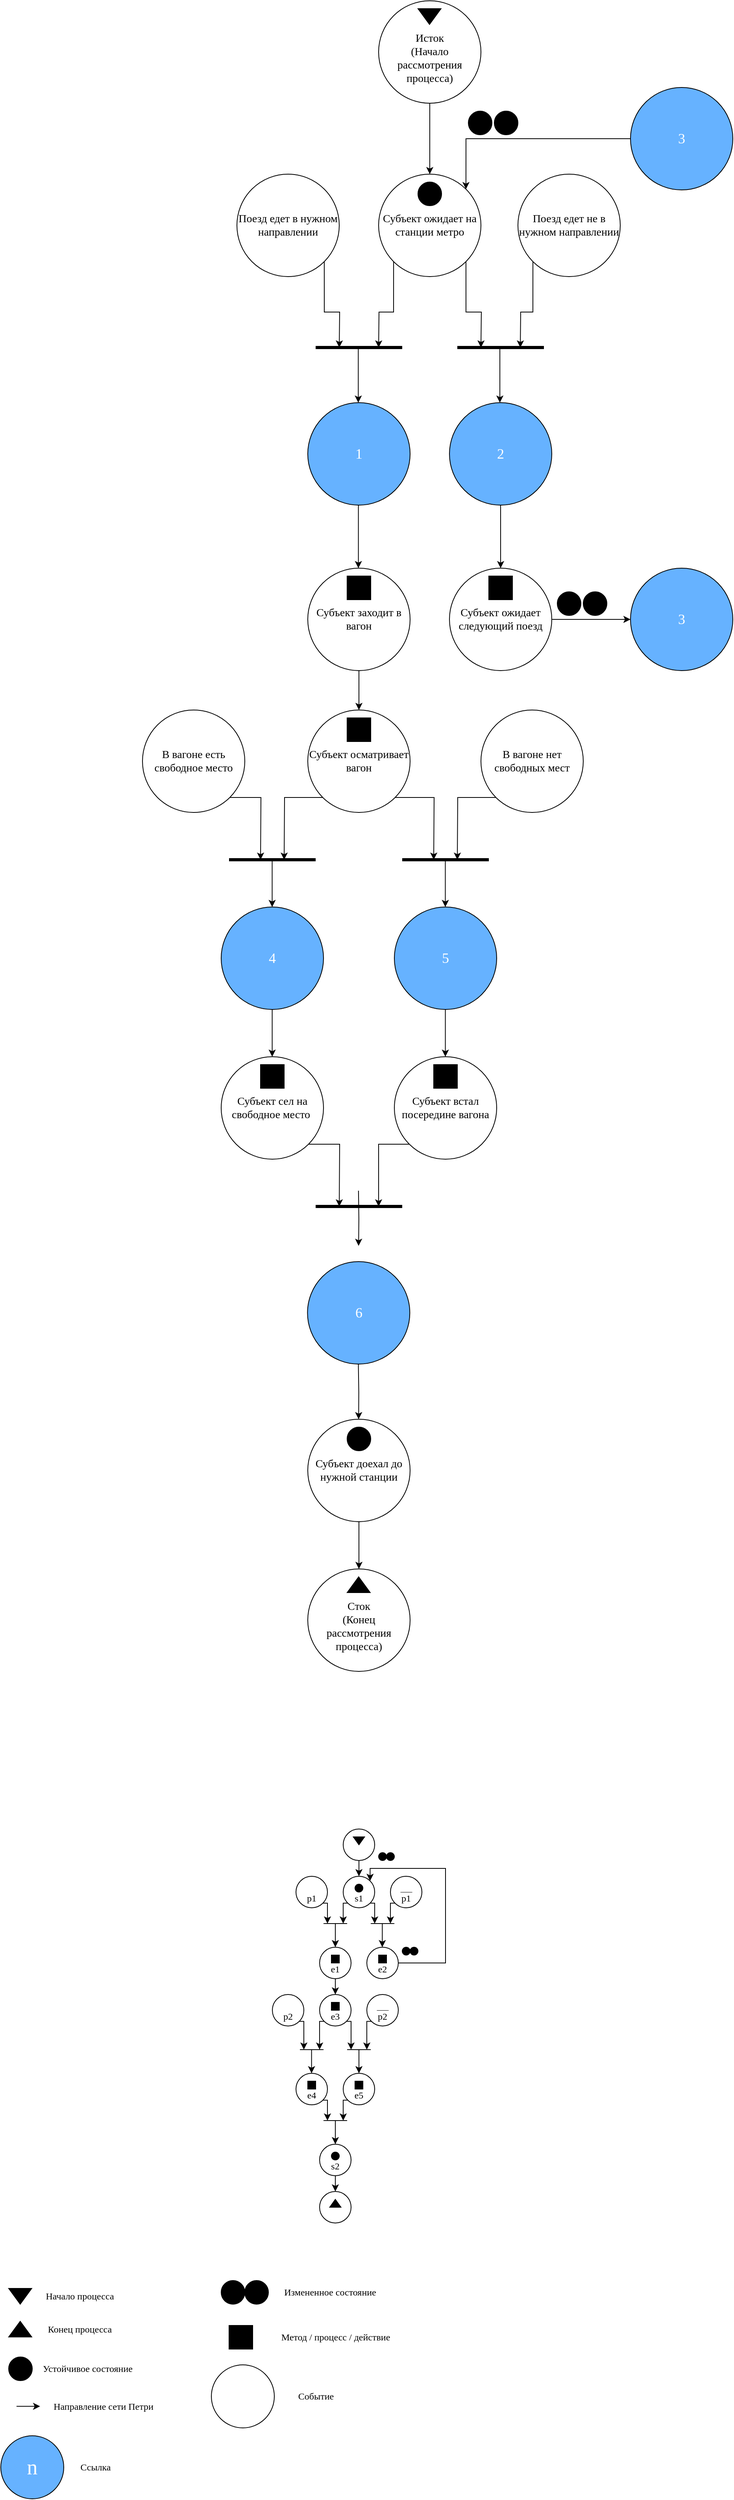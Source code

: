 <mxfile version="23.1.5" type="device">
  <diagram name="Страница — 1" id="tTTT7lDbj0AzXVJ5Z_Ju">
    <mxGraphModel dx="1247" dy="734" grid="1" gridSize="10" guides="1" tooltips="1" connect="1" arrows="1" fold="1" page="1" pageScale="1" pageWidth="827" pageHeight="1169" math="0" shadow="0">
      <root>
        <mxCell id="0" />
        <mxCell id="1" parent="0" />
        <mxCell id="eu__VUVs-O8cIbxZYUX1-4" style="edgeStyle=orthogonalEdgeStyle;rounded=0;orthogonalLoop=1;jettySize=auto;html=1;exitX=0.5;exitY=1;exitDx=0;exitDy=0;" parent="1" source="eu__VUVs-O8cIbxZYUX1-1" edge="1">
          <mxGeometry relative="1" as="geometry">
            <mxPoint x="585" y="250" as="targetPoint" />
          </mxGeometry>
        </mxCell>
        <mxCell id="eu__VUVs-O8cIbxZYUX1-1" value="&lt;font face=&quot;Times New Roman&quot;&gt;&lt;font style=&quot;font-size: 14px;&quot;&gt;&lt;br&gt;Исток&lt;br&gt;(Начало&lt;br&gt;рассмотрения &lt;br&gt;процесса)&lt;/font&gt;&lt;br&gt;&lt;/font&gt;" style="ellipse;whiteSpace=wrap;html=1;aspect=fixed;" parent="1" vertex="1">
          <mxGeometry x="520" y="30" width="130" height="130" as="geometry" />
        </mxCell>
        <mxCell id="eu__VUVs-O8cIbxZYUX1-2" value="" style="triangle;whiteSpace=wrap;html=1;direction=south;strokeColor=default;gradientColor=none;fillColor=#000000;" parent="1" vertex="1">
          <mxGeometry x="570" y="40" width="29.33" height="20" as="geometry" />
        </mxCell>
        <mxCell id="eu__VUVs-O8cIbxZYUX1-56" style="edgeStyle=orthogonalEdgeStyle;rounded=0;orthogonalLoop=1;jettySize=auto;html=1;exitX=0;exitY=1;exitDx=0;exitDy=0;" parent="1" source="eu__VUVs-O8cIbxZYUX1-5" edge="1">
          <mxGeometry relative="1" as="geometry">
            <mxPoint x="520" y="470" as="targetPoint" />
          </mxGeometry>
        </mxCell>
        <mxCell id="eu__VUVs-O8cIbxZYUX1-58" style="edgeStyle=orthogonalEdgeStyle;rounded=0;orthogonalLoop=1;jettySize=auto;html=1;exitX=1;exitY=1;exitDx=0;exitDy=0;" parent="1" source="eu__VUVs-O8cIbxZYUX1-5" edge="1">
          <mxGeometry relative="1" as="geometry">
            <mxPoint x="650" y="470" as="targetPoint" />
          </mxGeometry>
        </mxCell>
        <mxCell id="eu__VUVs-O8cIbxZYUX1-5" value="&lt;font face=&quot;Times New Roman&quot; style=&quot;font-size: 14px;&quot;&gt;Субъект ожидает на станции метро&lt;/font&gt;" style="ellipse;whiteSpace=wrap;html=1;aspect=fixed;" parent="1" vertex="1">
          <mxGeometry x="520" y="250" width="130" height="130" as="geometry" />
        </mxCell>
        <mxCell id="eu__VUVs-O8cIbxZYUX1-6" value="" style="ellipse;whiteSpace=wrap;html=1;aspect=fixed;fillColor=#000000;" parent="1" vertex="1">
          <mxGeometry x="570" y="260" width="30" height="30" as="geometry" />
        </mxCell>
        <mxCell id="eu__VUVs-O8cIbxZYUX1-59" style="edgeStyle=orthogonalEdgeStyle;rounded=0;orthogonalLoop=1;jettySize=auto;html=1;exitX=0;exitY=1;exitDx=0;exitDy=0;" parent="1" source="eu__VUVs-O8cIbxZYUX1-7" edge="1">
          <mxGeometry relative="1" as="geometry">
            <mxPoint x="700" y="470" as="targetPoint" />
          </mxGeometry>
        </mxCell>
        <mxCell id="eu__VUVs-O8cIbxZYUX1-7" value="&lt;font style=&quot;font-size: 14px;&quot; face=&quot;Times New Roman&quot;&gt;Поезд едет не в нужном направлении&lt;/font&gt;" style="ellipse;whiteSpace=wrap;html=1;aspect=fixed;" parent="1" vertex="1">
          <mxGeometry x="697" y="250" width="130" height="130" as="geometry" />
        </mxCell>
        <mxCell id="eu__VUVs-O8cIbxZYUX1-55" style="edgeStyle=orthogonalEdgeStyle;rounded=0;orthogonalLoop=1;jettySize=auto;html=1;exitX=1;exitY=1;exitDx=0;exitDy=0;" parent="1" source="eu__VUVs-O8cIbxZYUX1-8" edge="1">
          <mxGeometry relative="1" as="geometry">
            <mxPoint x="470" y="470" as="targetPoint" />
          </mxGeometry>
        </mxCell>
        <mxCell id="eu__VUVs-O8cIbxZYUX1-8" value="&lt;font style=&quot;font-size: 14px;&quot; face=&quot;Times New Roman&quot;&gt;Поезд едет в нужном направлении&lt;/font&gt;" style="ellipse;whiteSpace=wrap;html=1;aspect=fixed;" parent="1" vertex="1">
          <mxGeometry x="340" y="250" width="130" height="130" as="geometry" />
        </mxCell>
        <mxCell id="eu__VUVs-O8cIbxZYUX1-10" value="" style="endArrow=none;html=1;rounded=0;strokeWidth=4;" parent="1" edge="1">
          <mxGeometry width="50" height="50" relative="1" as="geometry">
            <mxPoint x="440" y="470" as="sourcePoint" />
            <mxPoint x="550" y="470" as="targetPoint" />
            <Array as="points" />
          </mxGeometry>
        </mxCell>
        <mxCell id="eu__VUVs-O8cIbxZYUX1-15" style="edgeStyle=orthogonalEdgeStyle;rounded=0;orthogonalLoop=1;jettySize=auto;html=1;entryX=0.5;entryY=0;entryDx=0;entryDy=0;" parent="1" edge="1">
          <mxGeometry relative="1" as="geometry">
            <mxPoint x="494.18" y="540" as="targetPoint" />
            <mxPoint x="494.18" y="470" as="sourcePoint" />
          </mxGeometry>
        </mxCell>
        <mxCell id="eu__VUVs-O8cIbxZYUX1-17" style="edgeStyle=orthogonalEdgeStyle;rounded=0;orthogonalLoop=1;jettySize=auto;html=1;exitX=0.5;exitY=1;exitDx=0;exitDy=0;" parent="1" source="eu__VUVs-O8cIbxZYUX1-14" edge="1">
          <mxGeometry relative="1" as="geometry">
            <mxPoint x="495" y="930" as="targetPoint" />
          </mxGeometry>
        </mxCell>
        <mxCell id="eu__VUVs-O8cIbxZYUX1-14" value="&lt;font style=&quot;font-size: 14px;&quot; face=&quot;Times New Roman&quot;&gt;Субъект заходит в вагон&lt;/font&gt;" style="ellipse;whiteSpace=wrap;html=1;aspect=fixed;" parent="1" vertex="1">
          <mxGeometry x="430" y="750" width="130" height="130" as="geometry" />
        </mxCell>
        <mxCell id="eu__VUVs-O8cIbxZYUX1-16" value="" style="rounded=0;whiteSpace=wrap;html=1;fillColor=#000000;" parent="1" vertex="1">
          <mxGeometry x="480" y="760" width="30" height="30" as="geometry" />
        </mxCell>
        <mxCell id="eu__VUVs-O8cIbxZYUX1-31" style="edgeStyle=orthogonalEdgeStyle;rounded=0;orthogonalLoop=1;jettySize=auto;html=1;exitX=0;exitY=1;exitDx=0;exitDy=0;" parent="1" source="eu__VUVs-O8cIbxZYUX1-19" edge="1">
          <mxGeometry relative="1" as="geometry">
            <mxPoint x="400" y="1120" as="targetPoint" />
          </mxGeometry>
        </mxCell>
        <mxCell id="eu__VUVs-O8cIbxZYUX1-33" style="edgeStyle=orthogonalEdgeStyle;rounded=0;orthogonalLoop=1;jettySize=auto;html=1;exitX=1;exitY=1;exitDx=0;exitDy=0;" parent="1" source="eu__VUVs-O8cIbxZYUX1-19" edge="1">
          <mxGeometry relative="1" as="geometry">
            <mxPoint x="590" y="1120" as="targetPoint" />
          </mxGeometry>
        </mxCell>
        <mxCell id="eu__VUVs-O8cIbxZYUX1-19" value="&lt;font style=&quot;font-size: 14px;&quot; face=&quot;Times New Roman&quot;&gt;Субъект осматривает вагон&lt;/font&gt;" style="ellipse;whiteSpace=wrap;html=1;aspect=fixed;" parent="1" vertex="1">
          <mxGeometry x="430" y="930" width="130" height="130" as="geometry" />
        </mxCell>
        <mxCell id="eu__VUVs-O8cIbxZYUX1-20" value="" style="rounded=0;whiteSpace=wrap;html=1;fillColor=#000000;" parent="1" vertex="1">
          <mxGeometry x="480" y="940" width="30" height="30" as="geometry" />
        </mxCell>
        <mxCell id="eu__VUVs-O8cIbxZYUX1-35" style="edgeStyle=orthogonalEdgeStyle;rounded=0;orthogonalLoop=1;jettySize=auto;html=1;exitX=1;exitY=1;exitDx=0;exitDy=0;" parent="1" source="eu__VUVs-O8cIbxZYUX1-21" edge="1">
          <mxGeometry relative="1" as="geometry">
            <mxPoint x="370" y="1120" as="targetPoint" />
          </mxGeometry>
        </mxCell>
        <mxCell id="eu__VUVs-O8cIbxZYUX1-21" value="&lt;font face=&quot;Times New Roman&quot;&gt;&lt;span style=&quot;font-size: 14px;&quot;&gt;В вагоне есть свободное место&lt;/span&gt;&lt;/font&gt;" style="ellipse;whiteSpace=wrap;html=1;aspect=fixed;" parent="1" vertex="1">
          <mxGeometry x="220" y="930" width="130" height="130" as="geometry" />
        </mxCell>
        <mxCell id="eu__VUVs-O8cIbxZYUX1-34" style="edgeStyle=orthogonalEdgeStyle;rounded=0;orthogonalLoop=1;jettySize=auto;html=1;exitX=0;exitY=1;exitDx=0;exitDy=0;" parent="1" source="eu__VUVs-O8cIbxZYUX1-22" edge="1">
          <mxGeometry relative="1" as="geometry">
            <mxPoint x="620" y="1120" as="targetPoint" />
          </mxGeometry>
        </mxCell>
        <mxCell id="eu__VUVs-O8cIbxZYUX1-22" value="&lt;font face=&quot;Times New Roman&quot;&gt;&lt;span style=&quot;font-size: 14px;&quot;&gt;В вагоне нет свободных мест&lt;/span&gt;&lt;/font&gt;" style="ellipse;whiteSpace=wrap;html=1;aspect=fixed;" parent="1" vertex="1">
          <mxGeometry x="650" y="930" width="130" height="130" as="geometry" />
        </mxCell>
        <mxCell id="eu__VUVs-O8cIbxZYUX1-24" value="" style="endArrow=none;html=1;rounded=0;strokeWidth=4;" parent="1" edge="1">
          <mxGeometry width="50" height="50" relative="1" as="geometry">
            <mxPoint x="330" y="1120" as="sourcePoint" />
            <mxPoint x="440" y="1120" as="targetPoint" />
          </mxGeometry>
        </mxCell>
        <mxCell id="eu__VUVs-O8cIbxZYUX1-32" value="" style="endArrow=none;html=1;rounded=0;strokeWidth=4;" parent="1" edge="1">
          <mxGeometry width="50" height="50" relative="1" as="geometry">
            <mxPoint x="550" y="1120" as="sourcePoint" />
            <mxPoint x="660" y="1120" as="targetPoint" />
          </mxGeometry>
        </mxCell>
        <mxCell id="eu__VUVs-O8cIbxZYUX1-38" style="edgeStyle=orthogonalEdgeStyle;rounded=0;orthogonalLoop=1;jettySize=auto;html=1;entryX=0.5;entryY=0;entryDx=0;entryDy=0;" parent="1" edge="1">
          <mxGeometry relative="1" as="geometry">
            <mxPoint x="384.76" y="1180" as="targetPoint" />
            <mxPoint x="384.76" y="1120" as="sourcePoint" />
          </mxGeometry>
        </mxCell>
        <mxCell id="eu__VUVs-O8cIbxZYUX1-49" style="edgeStyle=orthogonalEdgeStyle;rounded=0;orthogonalLoop=1;jettySize=auto;html=1;exitX=1;exitY=1;exitDx=0;exitDy=0;" parent="1" source="eu__VUVs-O8cIbxZYUX1-36" edge="1">
          <mxGeometry relative="1" as="geometry">
            <mxPoint x="470" y="1560" as="targetPoint" />
          </mxGeometry>
        </mxCell>
        <mxCell id="eu__VUVs-O8cIbxZYUX1-36" value="&lt;font face=&quot;Times New Roman&quot;&gt;&lt;span style=&quot;font-size: 14px;&quot;&gt;Субъект сел на свободное место&amp;nbsp;&lt;/span&gt;&lt;/font&gt;" style="ellipse;whiteSpace=wrap;html=1;aspect=fixed;" parent="1" vertex="1">
          <mxGeometry x="320" y="1370" width="130" height="130" as="geometry" />
        </mxCell>
        <mxCell id="eu__VUVs-O8cIbxZYUX1-48" style="edgeStyle=orthogonalEdgeStyle;rounded=0;orthogonalLoop=1;jettySize=auto;html=1;exitX=0;exitY=1;exitDx=0;exitDy=0;" parent="1" source="eu__VUVs-O8cIbxZYUX1-40" edge="1">
          <mxGeometry relative="1" as="geometry">
            <mxPoint x="520" y="1560" as="targetPoint" />
          </mxGeometry>
        </mxCell>
        <mxCell id="eu__VUVs-O8cIbxZYUX1-40" value="&lt;font face=&quot;Times New Roman&quot;&gt;&lt;span style=&quot;font-size: 14px;&quot;&gt;Субъект встал посередине вагона&lt;/span&gt;&lt;/font&gt;" style="ellipse;whiteSpace=wrap;html=1;aspect=fixed;" parent="1" vertex="1">
          <mxGeometry x="540" y="1370" width="130" height="130" as="geometry" />
        </mxCell>
        <mxCell id="eu__VUVs-O8cIbxZYUX1-42" value="" style="rounded=0;whiteSpace=wrap;html=1;fillColor=#000000;" parent="1" vertex="1">
          <mxGeometry x="370" y="1380" width="30" height="30" as="geometry" />
        </mxCell>
        <mxCell id="eu__VUVs-O8cIbxZYUX1-43" value="" style="rounded=0;whiteSpace=wrap;html=1;fillColor=#000000;" parent="1" vertex="1">
          <mxGeometry x="590" y="1380" width="30" height="30" as="geometry" />
        </mxCell>
        <mxCell id="eu__VUVs-O8cIbxZYUX1-53" style="edgeStyle=orthogonalEdgeStyle;rounded=0;orthogonalLoop=1;jettySize=auto;html=1;exitX=0.5;exitY=1;exitDx=0;exitDy=0;entryX=0.5;entryY=0;entryDx=0;entryDy=0;" parent="1" source="eu__VUVs-O8cIbxZYUX1-44" target="eu__VUVs-O8cIbxZYUX1-52" edge="1">
          <mxGeometry relative="1" as="geometry" />
        </mxCell>
        <mxCell id="eu__VUVs-O8cIbxZYUX1-44" value="&lt;font face=&quot;Times New Roman&quot;&gt;&lt;span style=&quot;font-size: 14px;&quot;&gt;Субъект доехал до нужной станции&lt;/span&gt;&lt;/font&gt;" style="ellipse;whiteSpace=wrap;html=1;aspect=fixed;" parent="1" vertex="1">
          <mxGeometry x="430" y="1830" width="130" height="130" as="geometry" />
        </mxCell>
        <mxCell id="eu__VUVs-O8cIbxZYUX1-47" value="" style="endArrow=none;html=1;rounded=0;strokeWidth=4;" parent="1" edge="1">
          <mxGeometry width="50" height="50" relative="1" as="geometry">
            <mxPoint x="440" y="1560" as="sourcePoint" />
            <mxPoint x="550" y="1560" as="targetPoint" />
            <Array as="points" />
          </mxGeometry>
        </mxCell>
        <mxCell id="eu__VUVs-O8cIbxZYUX1-51" value="" style="ellipse;whiteSpace=wrap;html=1;aspect=fixed;fillColor=#000000;" parent="1" vertex="1">
          <mxGeometry x="480" y="1840" width="30" height="30" as="geometry" />
        </mxCell>
        <mxCell id="eu__VUVs-O8cIbxZYUX1-52" value="&lt;font face=&quot;Times New Roman&quot;&gt;&lt;font style=&quot;font-size: 14px;&quot;&gt;&lt;br&gt;Сток&lt;br&gt;(Конец&lt;br&gt;рассмотрения &lt;br&gt;процесса)&lt;/font&gt;&lt;br&gt;&lt;/font&gt;" style="ellipse;whiteSpace=wrap;html=1;aspect=fixed;" parent="1" vertex="1">
          <mxGeometry x="430" y="2020" width="130" height="130" as="geometry" />
        </mxCell>
        <mxCell id="eu__VUVs-O8cIbxZYUX1-54" value="" style="triangle;whiteSpace=wrap;html=1;direction=west;strokeColor=default;gradientColor=none;fillColor=#000000;rotation=90;" parent="1" vertex="1">
          <mxGeometry x="484.665" y="2025.335" width="20" height="29.33" as="geometry" />
        </mxCell>
        <mxCell id="eu__VUVs-O8cIbxZYUX1-57" value="" style="endArrow=none;html=1;rounded=0;strokeWidth=4;" parent="1" edge="1">
          <mxGeometry width="50" height="50" relative="1" as="geometry">
            <mxPoint x="620" y="470" as="sourcePoint" />
            <mxPoint x="730" y="470" as="targetPoint" />
            <Array as="points" />
          </mxGeometry>
        </mxCell>
        <mxCell id="eu__VUVs-O8cIbxZYUX1-61" style="edgeStyle=orthogonalEdgeStyle;rounded=0;orthogonalLoop=1;jettySize=auto;html=1;entryX=0.5;entryY=0;entryDx=0;entryDy=0;" parent="1" edge="1">
          <mxGeometry relative="1" as="geometry">
            <mxPoint x="674.05" y="540.0" as="targetPoint" />
            <mxPoint x="674.05" y="470" as="sourcePoint" />
          </mxGeometry>
        </mxCell>
        <mxCell id="8ZdpIB1KfxX4hMsNmirL-13" style="edgeStyle=orthogonalEdgeStyle;rounded=0;orthogonalLoop=1;jettySize=auto;html=1;exitX=1;exitY=0.5;exitDx=0;exitDy=0;entryX=0;entryY=0.5;entryDx=0;entryDy=0;" edge="1" parent="1" source="eu__VUVs-O8cIbxZYUX1-60" target="8ZdpIB1KfxX4hMsNmirL-12">
          <mxGeometry relative="1" as="geometry" />
        </mxCell>
        <mxCell id="eu__VUVs-O8cIbxZYUX1-60" value="&lt;font face=&quot;Times New Roman&quot;&gt;&lt;span style=&quot;font-size: 14px;&quot;&gt;Субъект ожидает следующий поезд&lt;/span&gt;&lt;/font&gt;" style="ellipse;whiteSpace=wrap;html=1;aspect=fixed;" parent="1" vertex="1">
          <mxGeometry x="610" y="750" width="130" height="130" as="geometry" />
        </mxCell>
        <mxCell id="eu__VUVs-O8cIbxZYUX1-62" value="" style="rounded=0;whiteSpace=wrap;html=1;fillColor=#000000;" parent="1" vertex="1">
          <mxGeometry x="660" y="760" width="30" height="30" as="geometry" />
        </mxCell>
        <mxCell id="eu__VUVs-O8cIbxZYUX1-65" value="" style="ellipse;whiteSpace=wrap;html=1;aspect=fixed;fillColor=#000000;" parent="1" vertex="1">
          <mxGeometry x="747" y="780" width="30" height="30" as="geometry" />
        </mxCell>
        <mxCell id="eu__VUVs-O8cIbxZYUX1-66" value="" style="ellipse;whiteSpace=wrap;html=1;aspect=fixed;fillColor=#000000;" parent="1" vertex="1">
          <mxGeometry x="780" y="780" width="30" height="30" as="geometry" />
        </mxCell>
        <mxCell id="eu__VUVs-O8cIbxZYUX1-67" value="" style="ellipse;whiteSpace=wrap;html=1;aspect=fixed;fillColor=#000000;" parent="1" vertex="1">
          <mxGeometry x="634" y="170" width="30" height="30" as="geometry" />
        </mxCell>
        <mxCell id="eu__VUVs-O8cIbxZYUX1-68" value="" style="ellipse;whiteSpace=wrap;html=1;aspect=fixed;fillColor=#000000;" parent="1" vertex="1">
          <mxGeometry x="667" y="170" width="30" height="30" as="geometry" />
        </mxCell>
        <mxCell id="eu__VUVs-O8cIbxZYUX1-73" style="edgeStyle=orthogonalEdgeStyle;rounded=0;orthogonalLoop=1;jettySize=auto;html=1;exitX=0.5;exitY=1;exitDx=0;exitDy=0;entryX=0.5;entryY=0;entryDx=0;entryDy=0;" parent="1" source="eu__VUVs-O8cIbxZYUX1-69" target="eu__VUVs-O8cIbxZYUX1-71" edge="1">
          <mxGeometry relative="1" as="geometry" />
        </mxCell>
        <mxCell id="eu__VUVs-O8cIbxZYUX1-69" value="" style="ellipse;whiteSpace=wrap;html=1;aspect=fixed;" parent="1" vertex="1">
          <mxGeometry x="475.02" y="2350" width="40" height="40" as="geometry" />
        </mxCell>
        <mxCell id="eu__VUVs-O8cIbxZYUX1-110" style="edgeStyle=orthogonalEdgeStyle;rounded=0;orthogonalLoop=1;jettySize=auto;html=1;exitX=1;exitY=1;exitDx=0;exitDy=0;" parent="1" source="eu__VUVs-O8cIbxZYUX1-70" edge="1">
          <mxGeometry relative="1" as="geometry">
            <mxPoint x="455.02" y="2470" as="targetPoint" />
          </mxGeometry>
        </mxCell>
        <mxCell id="eu__VUVs-O8cIbxZYUX1-70" value="&lt;font face=&quot;Times New Roman&quot;&gt;&lt;br&gt;p1&lt;/font&gt;" style="ellipse;whiteSpace=wrap;html=1;aspect=fixed;" parent="1" vertex="1">
          <mxGeometry x="415.02" y="2410" width="40" height="40" as="geometry" />
        </mxCell>
        <mxCell id="eu__VUVs-O8cIbxZYUX1-109" style="edgeStyle=orthogonalEdgeStyle;rounded=0;orthogonalLoop=1;jettySize=auto;html=1;exitX=0;exitY=1;exitDx=0;exitDy=0;" parent="1" source="eu__VUVs-O8cIbxZYUX1-71" edge="1">
          <mxGeometry relative="1" as="geometry">
            <mxPoint x="475.02" y="2470" as="targetPoint" />
          </mxGeometry>
        </mxCell>
        <mxCell id="eu__VUVs-O8cIbxZYUX1-113" style="edgeStyle=orthogonalEdgeStyle;rounded=0;orthogonalLoop=1;jettySize=auto;html=1;exitX=1;exitY=1;exitDx=0;exitDy=0;" parent="1" source="eu__VUVs-O8cIbxZYUX1-71" edge="1">
          <mxGeometry relative="1" as="geometry">
            <mxPoint x="515.02" y="2470" as="targetPoint" />
          </mxGeometry>
        </mxCell>
        <mxCell id="eu__VUVs-O8cIbxZYUX1-71" value="&lt;font face=&quot;Times New Roman&quot;&gt;&lt;br&gt;s1&lt;/font&gt;" style="ellipse;whiteSpace=wrap;html=1;aspect=fixed;" parent="1" vertex="1">
          <mxGeometry x="475.02" y="2410" width="40" height="40" as="geometry" />
        </mxCell>
        <mxCell id="eu__VUVs-O8cIbxZYUX1-112" style="edgeStyle=orthogonalEdgeStyle;rounded=0;orthogonalLoop=1;jettySize=auto;html=1;exitX=0;exitY=1;exitDx=0;exitDy=0;" parent="1" source="eu__VUVs-O8cIbxZYUX1-72" edge="1">
          <mxGeometry relative="1" as="geometry">
            <mxPoint x="535.02" y="2470" as="targetPoint" />
          </mxGeometry>
        </mxCell>
        <mxCell id="eu__VUVs-O8cIbxZYUX1-72" value="&lt;font face=&quot;Times New Roman&quot;&gt;&lt;br&gt;p1&lt;/font&gt;" style="ellipse;whiteSpace=wrap;html=1;aspect=fixed;" parent="1" vertex="1">
          <mxGeometry x="535.02" y="2410" width="40" height="40" as="geometry" />
        </mxCell>
        <mxCell id="eu__VUVs-O8cIbxZYUX1-82" style="edgeStyle=orthogonalEdgeStyle;rounded=0;orthogonalLoop=1;jettySize=auto;html=1;exitX=0.5;exitY=0;exitDx=0;exitDy=0;entryX=0.5;entryY=0;entryDx=0;entryDy=0;" parent="1" source="eu__VUVs-O8cIbxZYUX1-74" target="eu__VUVs-O8cIbxZYUX1-74" edge="1">
          <mxGeometry relative="1" as="geometry">
            <mxPoint x="465.02" y="2470" as="targetPoint" />
          </mxGeometry>
        </mxCell>
        <mxCell id="eu__VUVs-O8cIbxZYUX1-99" style="edgeStyle=orthogonalEdgeStyle;rounded=0;orthogonalLoop=1;jettySize=auto;html=1;exitX=0.5;exitY=1;exitDx=0;exitDy=0;" parent="1" source="eu__VUVs-O8cIbxZYUX1-74" edge="1">
          <mxGeometry relative="1" as="geometry">
            <mxPoint x="465.02" y="2560" as="targetPoint" />
          </mxGeometry>
        </mxCell>
        <mxCell id="eu__VUVs-O8cIbxZYUX1-111" style="edgeStyle=orthogonalEdgeStyle;rounded=0;orthogonalLoop=1;jettySize=auto;html=1;entryX=0.5;entryY=0;entryDx=0;entryDy=0;" parent="1" target="eu__VUVs-O8cIbxZYUX1-74" edge="1">
          <mxGeometry relative="1" as="geometry">
            <mxPoint x="464.891" y="2470" as="targetPoint" />
            <mxPoint x="465.02" y="2470" as="sourcePoint" />
          </mxGeometry>
        </mxCell>
        <mxCell id="eu__VUVs-O8cIbxZYUX1-74" value="&lt;br&gt;&lt;font face=&quot;Times New Roman&quot;&gt;e1&lt;/font&gt;" style="ellipse;whiteSpace=wrap;html=1;aspect=fixed;" parent="1" vertex="1">
          <mxGeometry x="445.02" y="2500" width="40" height="40" as="geometry" />
        </mxCell>
        <mxCell id="eu__VUVs-O8cIbxZYUX1-87" style="edgeStyle=orthogonalEdgeStyle;rounded=0;orthogonalLoop=1;jettySize=auto;html=1;exitX=1;exitY=0.5;exitDx=0;exitDy=0;entryX=1;entryY=0;entryDx=0;entryDy=0;" parent="1" source="eu__VUVs-O8cIbxZYUX1-75" target="eu__VUVs-O8cIbxZYUX1-71" edge="1">
          <mxGeometry relative="1" as="geometry">
            <Array as="points">
              <mxPoint x="605.02" y="2520" />
              <mxPoint x="605.02" y="2400" />
              <mxPoint x="509.02" y="2400" />
            </Array>
          </mxGeometry>
        </mxCell>
        <mxCell id="eu__VUVs-O8cIbxZYUX1-75" value="&lt;br&gt;&lt;font face=&quot;Times New Roman&quot;&gt;e2&lt;/font&gt;" style="ellipse;whiteSpace=wrap;html=1;aspect=fixed;" parent="1" vertex="1">
          <mxGeometry x="505.02" y="2500" width="40" height="40" as="geometry" />
        </mxCell>
        <mxCell id="eu__VUVs-O8cIbxZYUX1-76" value="" style="endArrow=none;html=1;rounded=0;" parent="1" edge="1">
          <mxGeometry width="50" height="50" relative="1" as="geometry">
            <mxPoint x="450.02" y="2470" as="sourcePoint" />
            <mxPoint x="480.02" y="2470" as="targetPoint" />
          </mxGeometry>
        </mxCell>
        <mxCell id="eu__VUVs-O8cIbxZYUX1-77" value="" style="endArrow=none;html=1;rounded=0;" parent="1" edge="1">
          <mxGeometry width="50" height="50" relative="1" as="geometry">
            <mxPoint x="510.02" y="2470" as="sourcePoint" />
            <mxPoint x="540.02" y="2470" as="targetPoint" />
          </mxGeometry>
        </mxCell>
        <mxCell id="eu__VUVs-O8cIbxZYUX1-85" style="edgeStyle=orthogonalEdgeStyle;rounded=0;orthogonalLoop=1;jettySize=auto;html=1;entryX=0.5;entryY=0;entryDx=0;entryDy=0;" parent="1" edge="1">
          <mxGeometry relative="1" as="geometry">
            <mxPoint x="524.68" y="2500" as="targetPoint" />
            <mxPoint x="524.68" y="2470" as="sourcePoint" />
            <Array as="points">
              <mxPoint x="524.68" y="2480" />
              <mxPoint x="524.68" y="2480" />
            </Array>
          </mxGeometry>
        </mxCell>
        <mxCell id="eu__VUVs-O8cIbxZYUX1-88" value="" style="ellipse;whiteSpace=wrap;html=1;aspect=fixed;fillColor=#000000;" parent="1" vertex="1">
          <mxGeometry x="520.02" y="2380" width="10" height="10" as="geometry" />
        </mxCell>
        <mxCell id="eu__VUVs-O8cIbxZYUX1-89" value="" style="ellipse;whiteSpace=wrap;html=1;aspect=fixed;fillColor=#000000;" parent="1" vertex="1">
          <mxGeometry x="530.02" y="2380" width="10" height="10" as="geometry" />
        </mxCell>
        <mxCell id="eu__VUVs-O8cIbxZYUX1-97" value="" style="ellipse;whiteSpace=wrap;html=1;aspect=fixed;fillColor=#000000;" parent="1" vertex="1">
          <mxGeometry x="550.02" y="2500" width="10" height="10" as="geometry" />
        </mxCell>
        <mxCell id="eu__VUVs-O8cIbxZYUX1-98" value="" style="ellipse;whiteSpace=wrap;html=1;aspect=fixed;fillColor=#000000;" parent="1" vertex="1">
          <mxGeometry x="560.02" y="2500" width="10" height="10" as="geometry" />
        </mxCell>
        <mxCell id="eu__VUVs-O8cIbxZYUX1-106" style="edgeStyle=orthogonalEdgeStyle;rounded=0;orthogonalLoop=1;jettySize=auto;html=1;exitX=0;exitY=1;exitDx=0;exitDy=0;" parent="1" source="eu__VUVs-O8cIbxZYUX1-100" edge="1">
          <mxGeometry relative="1" as="geometry">
            <mxPoint x="445.02" y="2630" as="targetPoint" />
          </mxGeometry>
        </mxCell>
        <mxCell id="eu__VUVs-O8cIbxZYUX1-114" style="edgeStyle=orthogonalEdgeStyle;rounded=0;orthogonalLoop=1;jettySize=auto;html=1;exitX=1;exitY=1;exitDx=0;exitDy=0;" parent="1" source="eu__VUVs-O8cIbxZYUX1-100" edge="1">
          <mxGeometry relative="1" as="geometry">
            <mxPoint x="485.02" y="2630" as="targetPoint" />
          </mxGeometry>
        </mxCell>
        <mxCell id="eu__VUVs-O8cIbxZYUX1-100" value="&lt;br&gt;&lt;font face=&quot;Times New Roman&quot;&gt;e3&lt;/font&gt;" style="ellipse;whiteSpace=wrap;html=1;aspect=fixed;" parent="1" vertex="1">
          <mxGeometry x="445.02" y="2560" width="40" height="40" as="geometry" />
        </mxCell>
        <mxCell id="eu__VUVs-O8cIbxZYUX1-115" style="edgeStyle=orthogonalEdgeStyle;rounded=0;orthogonalLoop=1;jettySize=auto;html=1;exitX=0;exitY=1;exitDx=0;exitDy=0;" parent="1" source="eu__VUVs-O8cIbxZYUX1-101" edge="1">
          <mxGeometry relative="1" as="geometry">
            <mxPoint x="505.02" y="2630" as="targetPoint" />
          </mxGeometry>
        </mxCell>
        <mxCell id="eu__VUVs-O8cIbxZYUX1-101" value="&lt;br&gt;&lt;font face=&quot;Times New Roman&quot;&gt;p2&lt;/font&gt;" style="ellipse;whiteSpace=wrap;html=1;aspect=fixed;" parent="1" vertex="1">
          <mxGeometry x="505.02" y="2560" width="40" height="40" as="geometry" />
        </mxCell>
        <mxCell id="eu__VUVs-O8cIbxZYUX1-105" style="edgeStyle=orthogonalEdgeStyle;rounded=0;orthogonalLoop=1;jettySize=auto;html=1;exitX=1;exitY=1;exitDx=0;exitDy=0;" parent="1" source="eu__VUVs-O8cIbxZYUX1-102" edge="1">
          <mxGeometry relative="1" as="geometry">
            <mxPoint x="425.02" y="2630" as="targetPoint" />
          </mxGeometry>
        </mxCell>
        <mxCell id="eu__VUVs-O8cIbxZYUX1-102" value="&lt;br&gt;&lt;font face=&quot;Times New Roman&quot;&gt;p2&lt;/font&gt;" style="ellipse;whiteSpace=wrap;html=1;aspect=fixed;" parent="1" vertex="1">
          <mxGeometry x="385.02" y="2560" width="40" height="40" as="geometry" />
        </mxCell>
        <mxCell id="eu__VUVs-O8cIbxZYUX1-103" value="" style="endArrow=none;html=1;rounded=0;" parent="1" edge="1">
          <mxGeometry width="50" height="50" relative="1" as="geometry">
            <mxPoint x="420.02" y="2630" as="sourcePoint" />
            <mxPoint x="450.02" y="2630" as="targetPoint" />
          </mxGeometry>
        </mxCell>
        <mxCell id="eu__VUVs-O8cIbxZYUX1-104" value="" style="endArrow=none;html=1;rounded=0;" parent="1" edge="1">
          <mxGeometry width="50" height="50" relative="1" as="geometry">
            <mxPoint x="480.02" y="2630" as="sourcePoint" />
            <mxPoint x="510.02" y="2630" as="targetPoint" />
          </mxGeometry>
        </mxCell>
        <mxCell id="eu__VUVs-O8cIbxZYUX1-122" style="edgeStyle=orthogonalEdgeStyle;rounded=0;orthogonalLoop=1;jettySize=auto;html=1;exitX=1;exitY=1;exitDx=0;exitDy=0;" parent="1" source="eu__VUVs-O8cIbxZYUX1-116" edge="1">
          <mxGeometry relative="1" as="geometry">
            <mxPoint x="455.02" y="2720" as="targetPoint" />
          </mxGeometry>
        </mxCell>
        <mxCell id="eu__VUVs-O8cIbxZYUX1-116" value="&lt;br&gt;&lt;font face=&quot;Times New Roman&quot;&gt;e4&lt;/font&gt;" style="ellipse;whiteSpace=wrap;html=1;aspect=fixed;" parent="1" vertex="1">
          <mxGeometry x="415.02" y="2660" width="40" height="40" as="geometry" />
        </mxCell>
        <mxCell id="eu__VUVs-O8cIbxZYUX1-118" style="edgeStyle=orthogonalEdgeStyle;rounded=0;orthogonalLoop=1;jettySize=auto;html=1;entryX=0.5;entryY=0;entryDx=0;entryDy=0;" parent="1" target="eu__VUVs-O8cIbxZYUX1-117" edge="1">
          <mxGeometry relative="1" as="geometry">
            <mxPoint x="494.829" y="2630" as="targetPoint" />
            <mxPoint x="495.02" y="2630" as="sourcePoint" />
          </mxGeometry>
        </mxCell>
        <mxCell id="eu__VUVs-O8cIbxZYUX1-121" style="edgeStyle=orthogonalEdgeStyle;rounded=0;orthogonalLoop=1;jettySize=auto;html=1;exitX=0;exitY=1;exitDx=0;exitDy=0;" parent="1" source="eu__VUVs-O8cIbxZYUX1-117" edge="1">
          <mxGeometry relative="1" as="geometry">
            <mxPoint x="475.02" y="2720" as="targetPoint" />
          </mxGeometry>
        </mxCell>
        <mxCell id="eu__VUVs-O8cIbxZYUX1-117" value="&lt;br&gt;&lt;font face=&quot;Times New Roman&quot;&gt;e5&lt;/font&gt;" style="ellipse;whiteSpace=wrap;html=1;aspect=fixed;" parent="1" vertex="1">
          <mxGeometry x="475.02" y="2660" width="40" height="40" as="geometry" />
        </mxCell>
        <mxCell id="eu__VUVs-O8cIbxZYUX1-119" style="edgeStyle=orthogonalEdgeStyle;rounded=0;orthogonalLoop=1;jettySize=auto;html=1;entryX=0.5;entryY=0;entryDx=0;entryDy=0;" parent="1" edge="1">
          <mxGeometry relative="1" as="geometry">
            <mxPoint x="434.81" y="2660" as="targetPoint" />
            <mxPoint x="434.81" y="2630" as="sourcePoint" />
          </mxGeometry>
        </mxCell>
        <mxCell id="eu__VUVs-O8cIbxZYUX1-120" value="" style="endArrow=none;html=1;rounded=0;" parent="1" edge="1">
          <mxGeometry width="50" height="50" relative="1" as="geometry">
            <mxPoint x="450.02" y="2720" as="sourcePoint" />
            <mxPoint x="480.02" y="2720" as="targetPoint" />
          </mxGeometry>
        </mxCell>
        <mxCell id="eu__VUVs-O8cIbxZYUX1-125" style="edgeStyle=orthogonalEdgeStyle;rounded=0;orthogonalLoop=1;jettySize=auto;html=1;entryX=0.5;entryY=0;entryDx=0;entryDy=0;" parent="1" target="eu__VUVs-O8cIbxZYUX1-123" edge="1">
          <mxGeometry relative="1" as="geometry">
            <mxPoint x="465.306" y="2720" as="targetPoint" />
            <mxPoint x="465.02" y="2720" as="sourcePoint" />
          </mxGeometry>
        </mxCell>
        <mxCell id="eu__VUVs-O8cIbxZYUX1-126" style="edgeStyle=orthogonalEdgeStyle;rounded=0;orthogonalLoop=1;jettySize=auto;html=1;exitX=0.5;exitY=1;exitDx=0;exitDy=0;entryX=0.5;entryY=0;entryDx=0;entryDy=0;" parent="1" source="eu__VUVs-O8cIbxZYUX1-123" target="eu__VUVs-O8cIbxZYUX1-124" edge="1">
          <mxGeometry relative="1" as="geometry" />
        </mxCell>
        <mxCell id="eu__VUVs-O8cIbxZYUX1-123" value="&lt;br&gt;&lt;font face=&quot;Times New Roman&quot;&gt;s2&lt;/font&gt;" style="ellipse;whiteSpace=wrap;html=1;aspect=fixed;" parent="1" vertex="1">
          <mxGeometry x="445.02" y="2750" width="40" height="40" as="geometry" />
        </mxCell>
        <mxCell id="eu__VUVs-O8cIbxZYUX1-124" value="" style="ellipse;whiteSpace=wrap;html=1;aspect=fixed;" parent="1" vertex="1">
          <mxGeometry x="445.02" y="2810" width="40" height="40" as="geometry" />
        </mxCell>
        <mxCell id="eu__VUVs-O8cIbxZYUX1-127" value="" style="triangle;whiteSpace=wrap;html=1;direction=south;strokeColor=default;gradientColor=none;fillColor=#000000;" parent="1" vertex="1">
          <mxGeometry x="487.85" y="2360" width="14.33" height="10" as="geometry" />
        </mxCell>
        <mxCell id="eu__VUVs-O8cIbxZYUX1-129" value="" style="triangle;whiteSpace=wrap;html=1;direction=south;strokeColor=default;gradientColor=none;fillColor=#000000;rotation=-180;" parent="1" vertex="1">
          <mxGeometry x="457.85" y="2820" width="14.33" height="10" as="geometry" />
        </mxCell>
        <mxCell id="eu__VUVs-O8cIbxZYUX1-130" value="" style="ellipse;whiteSpace=wrap;html=1;aspect=fixed;fillColor=#000000;" parent="1" vertex="1">
          <mxGeometry x="490.02" y="2420" width="10" height="10" as="geometry" />
        </mxCell>
        <mxCell id="eu__VUVs-O8cIbxZYUX1-132" value="" style="rounded=0;whiteSpace=wrap;html=1;fillColor=#000000;" parent="1" vertex="1">
          <mxGeometry x="460.02" y="2510" width="10" height="10" as="geometry" />
        </mxCell>
        <mxCell id="eu__VUVs-O8cIbxZYUX1-134" value="" style="rounded=0;whiteSpace=wrap;html=1;fillColor=#000000;" parent="1" vertex="1">
          <mxGeometry x="520.02" y="2510" width="10" height="10" as="geometry" />
        </mxCell>
        <mxCell id="eu__VUVs-O8cIbxZYUX1-135" value="" style="rounded=0;whiteSpace=wrap;html=1;fillColor=#000000;" parent="1" vertex="1">
          <mxGeometry x="460.02" y="2570" width="10" height="10" as="geometry" />
        </mxCell>
        <mxCell id="eu__VUVs-O8cIbxZYUX1-136" value="" style="rounded=0;whiteSpace=wrap;html=1;fillColor=#000000;" parent="1" vertex="1">
          <mxGeometry x="430.02" y="2670" width="10" height="10" as="geometry" />
        </mxCell>
        <mxCell id="eu__VUVs-O8cIbxZYUX1-137" value="" style="rounded=0;whiteSpace=wrap;html=1;fillColor=#000000;" parent="1" vertex="1">
          <mxGeometry x="490.01" y="2670" width="10" height="10" as="geometry" />
        </mxCell>
        <mxCell id="eu__VUVs-O8cIbxZYUX1-138" value="" style="ellipse;whiteSpace=wrap;html=1;aspect=fixed;fillColor=#000000;" parent="1" vertex="1">
          <mxGeometry x="460.02" y="2760" width="10" height="10" as="geometry" />
        </mxCell>
        <mxCell id="eu__VUVs-O8cIbxZYUX1-140" value="" style="line;strokeWidth=0.5;html=1;perimeter=backbonePerimeter;points=[];outlineConnect=0;" parent="1" vertex="1">
          <mxGeometry x="547.52" y="2425" width="15" height="10" as="geometry" />
        </mxCell>
        <mxCell id="eu__VUVs-O8cIbxZYUX1-141" value="" style="line;strokeWidth=0.5;html=1;perimeter=backbonePerimeter;points=[];outlineConnect=0;" parent="1" vertex="1">
          <mxGeometry x="517.52" y="2575" width="15" height="10" as="geometry" />
        </mxCell>
        <mxCell id="8ZdpIB1KfxX4hMsNmirL-2" value="" style="ellipse;whiteSpace=wrap;html=1;aspect=fixed;fillColor=#000000;" vertex="1" parent="1">
          <mxGeometry x="320" y="2923" width="30" height="30" as="geometry" />
        </mxCell>
        <mxCell id="8ZdpIB1KfxX4hMsNmirL-3" value="" style="ellipse;whiteSpace=wrap;html=1;aspect=fixed;fillColor=#000000;" vertex="1" parent="1">
          <mxGeometry x="350" y="2923" width="30" height="30" as="geometry" />
        </mxCell>
        <mxCell id="8ZdpIB1KfxX4hMsNmirL-4" value="" style="triangle;whiteSpace=wrap;html=1;direction=west;strokeColor=default;gradientColor=none;fillColor=#000000;rotation=90;" vertex="1" parent="1">
          <mxGeometry x="54.675" y="2970.005" width="20" height="29.33" as="geometry" />
        </mxCell>
        <mxCell id="8ZdpIB1KfxX4hMsNmirL-5" value="" style="triangle;whiteSpace=wrap;html=1;direction=south;strokeColor=default;gradientColor=none;fillColor=#000000;" vertex="1" parent="1">
          <mxGeometry x="50.01" y="2933" width="29.33" height="20" as="geometry" />
        </mxCell>
        <mxCell id="8ZdpIB1KfxX4hMsNmirL-6" value="" style="rounded=0;whiteSpace=wrap;html=1;fillColor=#000000;" vertex="1" parent="1">
          <mxGeometry x="330" y="2980" width="30" height="30" as="geometry" />
        </mxCell>
        <mxCell id="8ZdpIB1KfxX4hMsNmirL-10" style="edgeStyle=orthogonalEdgeStyle;rounded=0;orthogonalLoop=1;jettySize=auto;html=1;exitX=0.5;exitY=1;exitDx=0;exitDy=0;entryX=0.5;entryY=0;entryDx=0;entryDy=0;" edge="1" parent="1">
          <mxGeometry relative="1" as="geometry">
            <mxPoint x="675" y="670" as="sourcePoint" />
            <mxPoint x="675" y="750" as="targetPoint" />
          </mxGeometry>
        </mxCell>
        <mxCell id="8ZdpIB1KfxX4hMsNmirL-7" value="&lt;font color=&quot;#ffffff&quot; face=&quot;Times New Roman&quot; style=&quot;font-size: 18px;&quot;&gt;1&lt;/font&gt;" style="ellipse;whiteSpace=wrap;html=1;aspect=fixed;fillColor=#66B2FF;" vertex="1" parent="1">
          <mxGeometry x="430" y="540" width="130" height="130" as="geometry" />
        </mxCell>
        <mxCell id="8ZdpIB1KfxX4hMsNmirL-11" style="edgeStyle=orthogonalEdgeStyle;rounded=0;orthogonalLoop=1;jettySize=auto;html=1;exitX=0.5;exitY=1;exitDx=0;exitDy=0;entryX=0.5;entryY=0;entryDx=0;entryDy=0;" edge="1" parent="1">
          <mxGeometry relative="1" as="geometry">
            <mxPoint x="494.32" y="670" as="sourcePoint" />
            <mxPoint x="494.32" y="750" as="targetPoint" />
          </mxGeometry>
        </mxCell>
        <mxCell id="8ZdpIB1KfxX4hMsNmirL-9" value="&lt;font face=&quot;Times New Roman&quot; color=&quot;#ffffff&quot;&gt;&lt;span style=&quot;font-size: 18px;&quot;&gt;2&lt;/span&gt;&lt;/font&gt;" style="ellipse;whiteSpace=wrap;html=1;aspect=fixed;gradientColor=none;fillColor=#66B2FF;fillStyle=auto;" vertex="1" parent="1">
          <mxGeometry x="610" y="540" width="130" height="130" as="geometry" />
        </mxCell>
        <mxCell id="8ZdpIB1KfxX4hMsNmirL-12" value="&lt;font face=&quot;Times New Roman&quot; color=&quot;#ffffff&quot;&gt;&lt;span style=&quot;font-size: 18px;&quot;&gt;3&lt;/span&gt;&lt;/font&gt;" style="ellipse;whiteSpace=wrap;html=1;aspect=fixed;gradientColor=none;fillColor=#66B2FF;fillStyle=auto;" vertex="1" parent="1">
          <mxGeometry x="840" y="750" width="130" height="130" as="geometry" />
        </mxCell>
        <mxCell id="8ZdpIB1KfxX4hMsNmirL-19" style="edgeStyle=orthogonalEdgeStyle;rounded=0;orthogonalLoop=1;jettySize=auto;html=1;exitX=0.5;exitY=1;exitDx=0;exitDy=0;" edge="1" parent="1">
          <mxGeometry relative="1" as="geometry">
            <mxPoint x="384.8" y="1310" as="sourcePoint" />
            <mxPoint x="384.8" y="1370" as="targetPoint" />
          </mxGeometry>
        </mxCell>
        <mxCell id="8ZdpIB1KfxX4hMsNmirL-15" value="&lt;font face=&quot;Times New Roman&quot; color=&quot;#ffffff&quot;&gt;&lt;span style=&quot;font-size: 18px;&quot;&gt;4&lt;/span&gt;&lt;/font&gt;" style="ellipse;whiteSpace=wrap;html=1;aspect=fixed;gradientColor=none;fillColor=#66B2FF;fillStyle=auto;" vertex="1" parent="1">
          <mxGeometry x="320" y="1180" width="130" height="130" as="geometry" />
        </mxCell>
        <mxCell id="8ZdpIB1KfxX4hMsNmirL-20" style="edgeStyle=orthogonalEdgeStyle;rounded=0;orthogonalLoop=1;jettySize=auto;html=1;exitX=0.5;exitY=1;exitDx=0;exitDy=0;entryX=0.5;entryY=0;entryDx=0;entryDy=0;" edge="1" parent="1">
          <mxGeometry relative="1" as="geometry">
            <mxPoint x="604.8" y="1310" as="sourcePoint" />
            <mxPoint x="604.8" y="1370" as="targetPoint" />
          </mxGeometry>
        </mxCell>
        <mxCell id="8ZdpIB1KfxX4hMsNmirL-16" value="&lt;font face=&quot;Times New Roman&quot; color=&quot;#ffffff&quot;&gt;&lt;span style=&quot;font-size: 18px;&quot;&gt;5&lt;/span&gt;&lt;/font&gt;" style="ellipse;whiteSpace=wrap;html=1;aspect=fixed;gradientColor=none;fillColor=#66B2FF;fillStyle=auto;" vertex="1" parent="1">
          <mxGeometry x="540" y="1180" width="130" height="130" as="geometry" />
        </mxCell>
        <mxCell id="8ZdpIB1KfxX4hMsNmirL-18" style="edgeStyle=orthogonalEdgeStyle;rounded=0;orthogonalLoop=1;jettySize=auto;html=1;entryX=0.5;entryY=0;entryDx=0;entryDy=0;" edge="1" parent="1">
          <mxGeometry relative="1" as="geometry">
            <mxPoint x="604.76" y="1180" as="targetPoint" />
            <mxPoint x="604.76" y="1120" as="sourcePoint" />
          </mxGeometry>
        </mxCell>
        <mxCell id="8ZdpIB1KfxX4hMsNmirL-23" style="edgeStyle=orthogonalEdgeStyle;rounded=0;orthogonalLoop=1;jettySize=auto;html=1;exitX=0.5;exitY=1;exitDx=0;exitDy=0;entryX=0.5;entryY=0;entryDx=0;entryDy=0;" edge="1" parent="1">
          <mxGeometry relative="1" as="geometry">
            <mxPoint x="494.27" y="1760" as="sourcePoint" />
            <mxPoint x="494.61" y="1830" as="targetPoint" />
          </mxGeometry>
        </mxCell>
        <mxCell id="8ZdpIB1KfxX4hMsNmirL-22" value="&lt;font face=&quot;Times New Roman&quot; color=&quot;#ffffff&quot;&gt;&lt;span style=&quot;font-size: 18px;&quot;&gt;6&lt;/span&gt;&lt;/font&gt;" style="ellipse;whiteSpace=wrap;html=1;aspect=fixed;gradientColor=none;fillColor=#66B2FF;fillStyle=auto;" vertex="1" parent="1">
          <mxGeometry x="429.66" y="1630" width="130" height="130" as="geometry" />
        </mxCell>
        <mxCell id="8ZdpIB1KfxX4hMsNmirL-25" style="edgeStyle=orthogonalEdgeStyle;rounded=0;orthogonalLoop=1;jettySize=auto;html=1;exitX=0;exitY=0.5;exitDx=0;exitDy=0;entryX=1;entryY=0;entryDx=0;entryDy=0;" edge="1" parent="1" source="8ZdpIB1KfxX4hMsNmirL-24" target="eu__VUVs-O8cIbxZYUX1-5">
          <mxGeometry relative="1" as="geometry">
            <Array as="points">
              <mxPoint x="631" y="205" />
            </Array>
          </mxGeometry>
        </mxCell>
        <mxCell id="8ZdpIB1KfxX4hMsNmirL-24" value="&lt;font face=&quot;Times New Roman&quot; color=&quot;#ffffff&quot;&gt;&lt;span style=&quot;font-size: 18px;&quot;&gt;3&lt;/span&gt;&lt;/font&gt;" style="ellipse;whiteSpace=wrap;html=1;aspect=fixed;gradientColor=none;fillColor=#66B2FF;fillStyle=auto;" vertex="1" parent="1">
          <mxGeometry x="840" y="140" width="130" height="130" as="geometry" />
        </mxCell>
        <mxCell id="8ZdpIB1KfxX4hMsNmirL-28" style="edgeStyle=orthogonalEdgeStyle;rounded=0;orthogonalLoop=1;jettySize=auto;html=1;exitX=0.5;exitY=1;exitDx=0;exitDy=0;entryX=0.5;entryY=0;entryDx=0;entryDy=0;" edge="1" parent="1">
          <mxGeometry relative="1" as="geometry">
            <mxPoint x="494.42" y="1540" as="sourcePoint" />
            <mxPoint x="494.56" y="1610" as="targetPoint" />
          </mxGeometry>
        </mxCell>
        <mxCell id="8ZdpIB1KfxX4hMsNmirL-29" value="&lt;font face=&quot;Times New Roman&quot;&gt;Начало процесса&lt;/font&gt;" style="text;html=1;align=center;verticalAlign=middle;resizable=0;points=[];autosize=1;strokeColor=none;fillColor=none;" vertex="1" parent="1">
          <mxGeometry x="85" y="2928" width="110" height="30" as="geometry" />
        </mxCell>
        <mxCell id="8ZdpIB1KfxX4hMsNmirL-30" value="&lt;font face=&quot;Times New Roman&quot;&gt;Конец процесса&lt;/font&gt;" style="text;html=1;align=center;verticalAlign=middle;resizable=0;points=[];autosize=1;strokeColor=none;fillColor=none;" vertex="1" parent="1">
          <mxGeometry x="90" y="2970" width="100" height="30" as="geometry" />
        </mxCell>
        <mxCell id="8ZdpIB1KfxX4hMsNmirL-31" value="" style="ellipse;whiteSpace=wrap;html=1;aspect=fixed;fillColor=#000000;" vertex="1" parent="1">
          <mxGeometry x="50.01" y="3020" width="30" height="30" as="geometry" />
        </mxCell>
        <mxCell id="8ZdpIB1KfxX4hMsNmirL-33" value="&lt;font face=&quot;Times New Roman&quot;&gt;Устойчивое состояние&lt;/font&gt;" style="text;html=1;align=center;verticalAlign=middle;resizable=0;points=[];autosize=1;strokeColor=none;fillColor=none;" vertex="1" parent="1">
          <mxGeometry x="80.01" y="3020" width="140" height="30" as="geometry" />
        </mxCell>
        <mxCell id="8ZdpIB1KfxX4hMsNmirL-34" value="&lt;font face=&quot;Times New Roman&quot;&gt;Измененное состояние&lt;/font&gt;" style="text;html=1;align=center;verticalAlign=middle;resizable=0;points=[];autosize=1;strokeColor=none;fillColor=none;" vertex="1" parent="1">
          <mxGeometry x="387.52" y="2923" width="140" height="30" as="geometry" />
        </mxCell>
        <mxCell id="8ZdpIB1KfxX4hMsNmirL-35" value="&lt;font face=&quot;Times New Roman&quot;&gt;Метод / процесс / действие&lt;/font&gt;" style="text;html=1;align=center;verticalAlign=middle;resizable=0;points=[];autosize=1;strokeColor=none;fillColor=none;" vertex="1" parent="1">
          <mxGeometry x="385.02" y="2980" width="160" height="30" as="geometry" />
        </mxCell>
        <mxCell id="8ZdpIB1KfxX4hMsNmirL-36" value="" style="endArrow=classic;html=1;rounded=0;" edge="1" parent="1">
          <mxGeometry width="50" height="50" relative="1" as="geometry">
            <mxPoint x="60" y="3082.57" as="sourcePoint" />
            <mxPoint x="90" y="3082.57" as="targetPoint" />
          </mxGeometry>
        </mxCell>
        <mxCell id="8ZdpIB1KfxX4hMsNmirL-37" value="&lt;font face=&quot;Times New Roman&quot;&gt;Направление сети Петри&lt;/font&gt;" style="text;html=1;align=center;verticalAlign=middle;resizable=0;points=[];autosize=1;strokeColor=none;fillColor=none;" vertex="1" parent="1">
          <mxGeometry x="95" y="3068" width="150" height="30" as="geometry" />
        </mxCell>
        <mxCell id="8ZdpIB1KfxX4hMsNmirL-39" value="" style="ellipse;whiteSpace=wrap;html=1;aspect=fixed;" vertex="1" parent="1">
          <mxGeometry x="307.52" y="3030" width="80" height="80" as="geometry" />
        </mxCell>
        <mxCell id="8ZdpIB1KfxX4hMsNmirL-40" value="&lt;font face=&quot;Times New Roman&quot;&gt;Событие&lt;/font&gt;" style="text;html=1;align=center;verticalAlign=middle;resizable=0;points=[];autosize=1;strokeColor=none;fillColor=none;" vertex="1" parent="1">
          <mxGeometry x="405.02" y="3055" width="70" height="30" as="geometry" />
        </mxCell>
        <mxCell id="8ZdpIB1KfxX4hMsNmirL-41" value="&lt;font color=&quot;#ffffff&quot; face=&quot;Times New Roman&quot; style=&quot;font-size: 27px;&quot;&gt;n&lt;/font&gt;" style="ellipse;whiteSpace=wrap;html=1;aspect=fixed;fillColor=#66B2FF;" vertex="1" parent="1">
          <mxGeometry x="40" y="3120" width="80" height="80" as="geometry" />
        </mxCell>
        <mxCell id="8ZdpIB1KfxX4hMsNmirL-42" value="&lt;font face=&quot;Times New Roman&quot;&gt;Ссылка&lt;/font&gt;" style="text;html=1;align=center;verticalAlign=middle;resizable=0;points=[];autosize=1;strokeColor=none;fillColor=none;" vertex="1" parent="1">
          <mxGeometry x="130" y="3145" width="60" height="30" as="geometry" />
        </mxCell>
      </root>
    </mxGraphModel>
  </diagram>
</mxfile>
